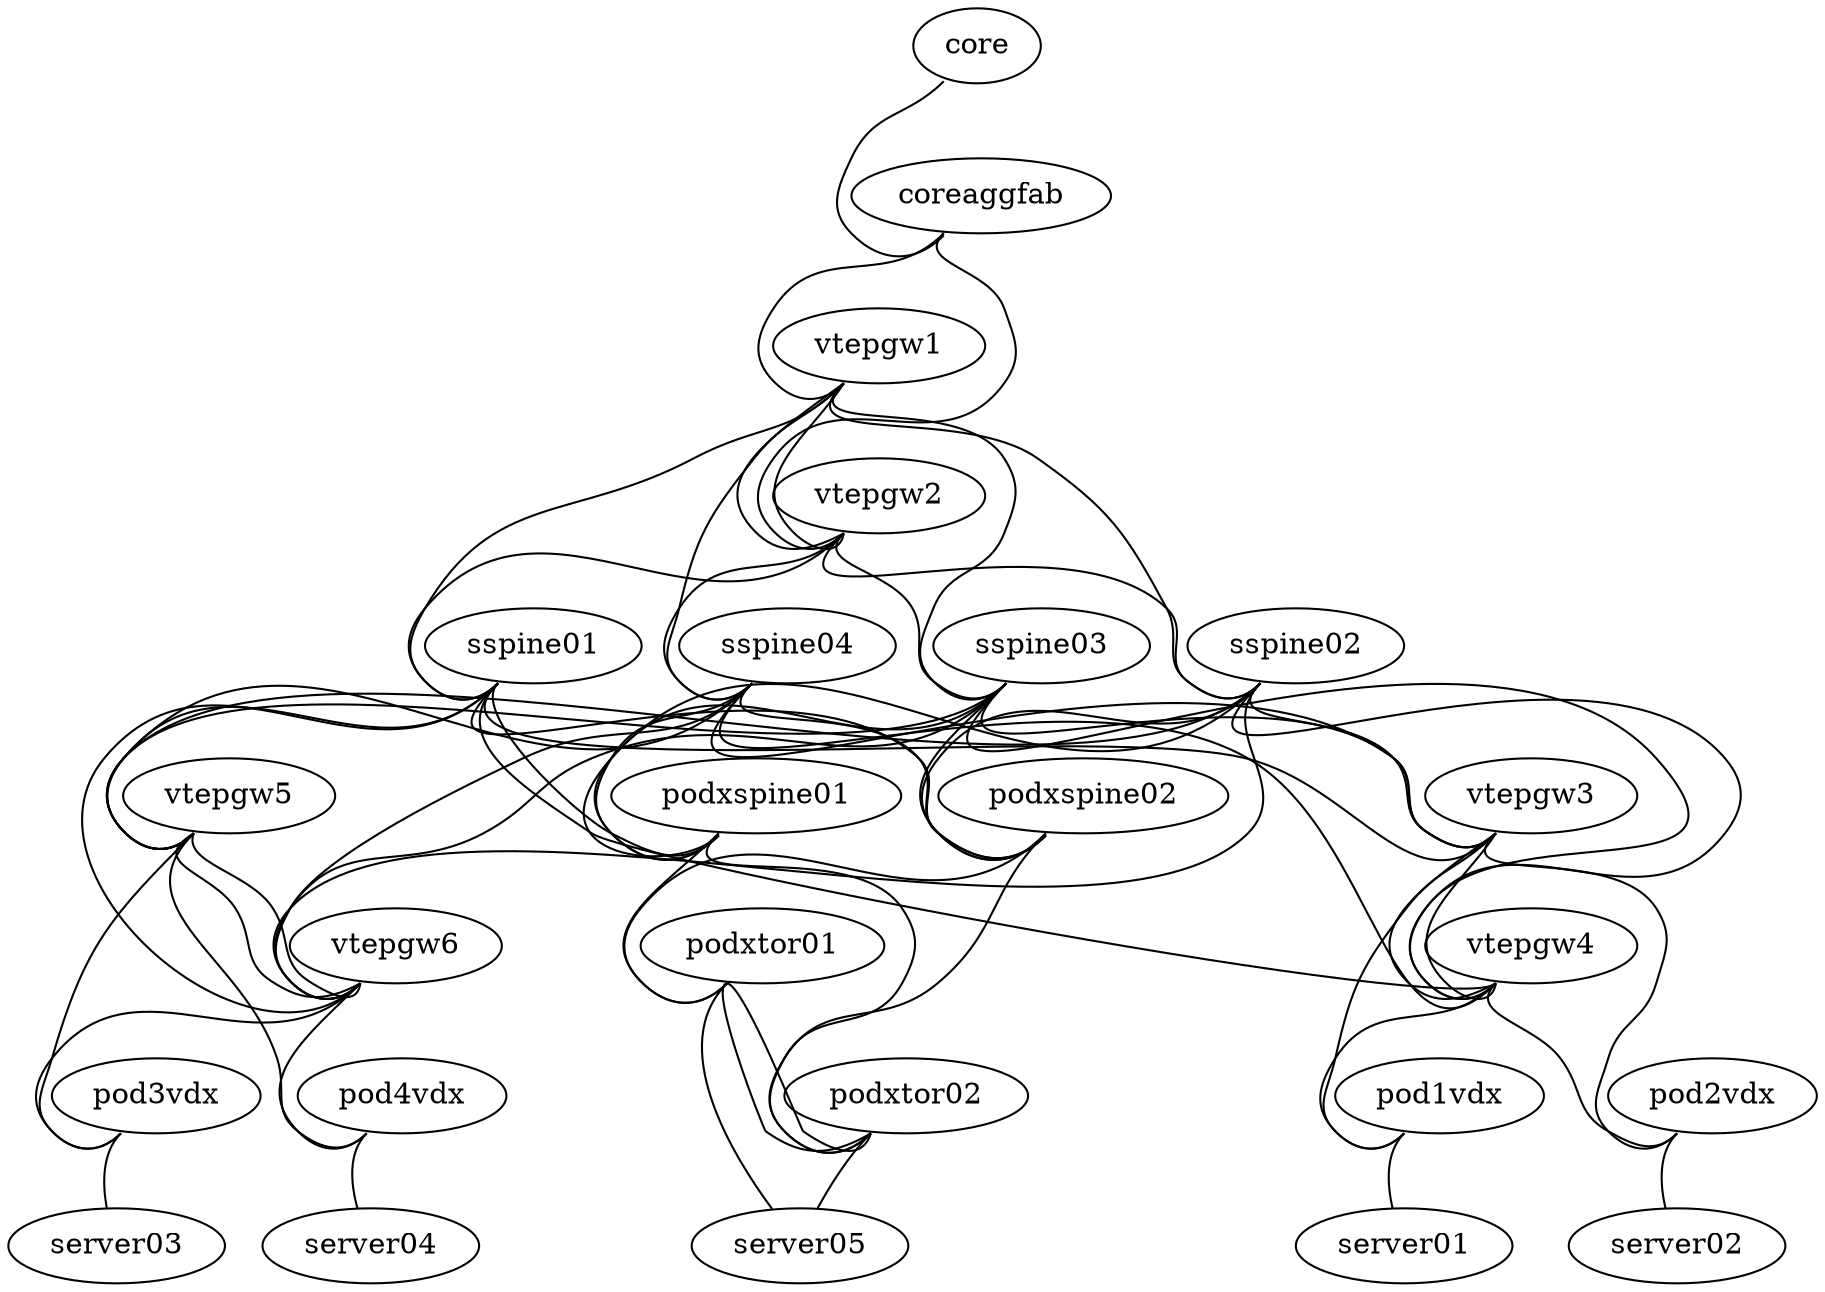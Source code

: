 graph dc {
   "core" [function="spine" version="3.7.11" ssh_user="cumulus" mgmt_ip="192.168.200.10"]
   "coreaggfab" [function="spine" version="3.7.11" ssh_user="cumulus" mgmt_ip="192.168.200.11"]
   "vtepgw1" [function="spine" version="3.7.11" ssh_user="cumulus" mgmt_ip="192.168.200.20"]
   "vtepgw2" [function="spine" version="3.7.11" ssh_user="cumulus" mgmt_ip="192.168.200.21"]
   "sspine01" [function="spine" version="3.7.11" ssh_user="cumulus" mgmt_ip="192.168.200.30"]
   "sspine02" [function="spine" version="3.7.11" ssh_user="cumulus" mgmt_ip="192.168.200.31"]
   "sspine03" [function="spine" version="3.7.11" ssh_user="cumulus" mgmt_ip="192.168.200.32"]
   "sspine04" [function="spine" version="3.7.11" ssh_user="cumulus" mgmt_ip="192.168.200.33"]
   "vtepgw3" [function="spine" version="3.7.11" ssh_user="cumulus" mgmt_ip="192.168.200.40"]
   "vtepgw4" [function="spine" version="3.7.11" ssh_user="cumulus" mgmt_ip="192.168.200.41"]
   "vtepgw5" [function="spine" version="3.7.11" ssh_user="cumulus" mgmt_ip="192.168.200.42"]
   "vtepgw6" [function="spine" version="3.7.11" ssh_user="cumulus" mgmt_ip="192.168.200.43"]
   "podxspine01" [function="spine" version="3.7.11" ssh_user="cumulus" mgmt_ip="192.168.200.44"]
   "podxspine02" [function="spine" version="3.7.11" ssh_user="cumulus" mgmt_ip="192.168.200.45"]
   "pod1vdx" [function="spine" version="3.7.11" ssh_user="cumulus" mgmt_ip="192.168.200.50"]
   "pod2vdx" [function="spine" version="3.7.11" ssh_user="cumulus" mgmt_ip="192.168.200.51"]
   "pod3vdx" [function="spine" version="3.7.11" ssh_user="cumulus" mgmt_ip="192.168.200.52"]
   "pod4vdx" [function="spine" version="3.7.11" ssh_user="cumulus" mgmt_ip="192.168.200.53"]
   "podxtor01" [function="spine" version="3.7.11" ssh_user="cumulus" mgmt_ip="192.168.200.54"]
   "podxtor02" [function="spine" version="3.7.11" ssh_user="cumulus" mgmt_ip="192.168.200.55"]
   
   "server01" [function="host" os="generic/ubuntu1804" ssh_user="cumulus" config="tc_files/cldemo2_extra_server_config.sh" mgmt_ip="192.168.200.131"]
   "server02" [function="host" os="generic/ubuntu1804" ssh_user="cumulus" config="tc_files/cldemo2_extra_server_config.sh" mgmt_ip="192.168.200.132"]
   "server03" [function="host" os="generic/ubuntu1804" ssh_user="cumulus" config="tc_files/cldemo2_extra_server_config.sh" mgmt_ip="192.168.200.133"]
   "server04" [function="host" os="generic/ubuntu1804" ssh_user="cumulus" config="tc_files/cldemo2_extra_server_config.sh" mgmt_ip="192.168.200.134"]
   "server05" [function="host" os="generic/ubuntu1804" ssh_user="cumulus" config="tc_files/cldemo2_extra_server_config.sh" mgmt_ip="192.168.200.135"]

   "core":"swp1" -- "coreaggfab":"swp10"
   "coreaggfab":"swp1" -- "vtepgw1":"swp10"
   "coreaggfab":"swp2" -- "vtepgw2":"swp10"
   "vtepgw1":"swp51" -- "vtepgw2":"swp51"
   "vtepgw1":"swp52" -- "vtepgw2":"swp52"
   "vtepgw1":"swp1" -- "sspine01":"swp10"
   "vtepgw1":"swp2" -- "sspine02":"swp10"
   "vtepgw1":"swp3" -- "sspine03":"swp10"
   "vtepgw1":"swp4" -- "sspine04":"swp10"
   "vtepgw2":"swp1" -- "sspine01":"swp11"
   "vtepgw2":"swp2" -- "sspine02":"swp11"
   "vtepgw2":"swp3" -- "sspine03":"swp11"
   "vtepgw2":"swp4" -- "sspine04":"swp11"

   "sspine01":"swp1" -- "vtepgw3":"swp10"
   "sspine01":"swp2" -- "vtepgw4":"swp10"
   "sspine01":"swp3" -- "vtepgw5":"swp10"
   "sspine01":"swp4" -- "vtepgw6":"swp10"
   "sspine01":"swp5" -- "podxspine01":"swp10"
   "sspine01":"swp6" -- "podxspine02":"swp10"

   "sspine02":"swp1" -- "vtepgw3":"swp11"
   "sspine02":"swp2" -- "vtepgw4":"swp11"
   "sspine02":"swp3" -- "vtepgw5":"swp11"
   "sspine02":"swp4" -- "vtepgw6":"swp11"
   "sspine02":"swp5" -- "podxspine01":"swp11"
   "sspine02":"swp6" -- "podxspine02":"swp11"

   "sspine03":"swp1" -- "vtepgw3":"swp12"
   "sspine03":"swp2" -- "vtepgw4":"swp12"
   "sspine03":"swp3" -- "vtepgw5":"swp12"
   "sspine03":"swp4" -- "vtepgw6":"swp12"
   "sspine03":"swp5" -- "podxspine01":"swp12"
   "sspine03":"swp6" -- "podxspine02":"swp12"

   "sspine04":"swp1" -- "vtepgw3":"swp13"
   "sspine04":"swp2" -- "vtepgw4":"swp13"
   "sspine04":"swp3" -- "vtepgw5":"swp13"
   "sspine04":"swp4" -- "vtepgw6":"swp13"
   "sspine04":"swp5" -- "podxspine01":"swp13"
   "sspine04":"swp6" -- "podxspine02":"swp13"

   "vtepgw3":"swp51" -- "vtepgw4":"swp51"
   "vtepgw3":"swp52" -- "vtepgw4":"swp52"

   "vtepgw5":"swp51" -- "vtepgw6":"swp51"
   "vtepgw5":"swp52" -- "vtepgw6":"swp52"

   "vtepgw3":"swp1" -- "pod1vdx":"swp10"
   "vtepgw3":"swp2" -- "pod2vdx":"swp10"
   "vtepgw4":"swp1" -- "pod1vdx":"swp11"
   "vtepgw4":"swp2" -- "pod2vdx":"swp11"

   "vtepgw5":"swp1" -- "pod3vdx":"swp10"
   "vtepgw5":"swp2" -- "pod4vdx":"swp10"
   "vtepgw6":"swp1" -- "pod3vdx":"swp11"
   "vtepgw6":"swp2" -- "pod4vdx":"swp11"

   "podxspine01":"swp1" -- "podxtor01":"swp10"
   "podxspine01":"swp2" -- "podxtor02":"swp10"
   "podxspine02":"swp1" -- "podxtor01":"swp11"
   "podxspine02":"swp2" -- "podxtor02":"swp11"

   "podxtor01":"swp51" -- "podxtor02":"swp51"
   "podxtor01":"swp52" -- "podxtor02":"swp52"

   "pod1vdx":"swp1" -- "server01":"eth1"
   "pod2vdx":"swp1" -- "server02":"eth1"
   "pod3vdx":"swp1" -- "server03":"eth1"
   "pod4vdx":"swp1" -- "server04":"eth1"

   "podxtor01":"swp1" -- "server05":"eth1"
   "podxtor02":"swp1" -- "server05":"eth2" 
}

